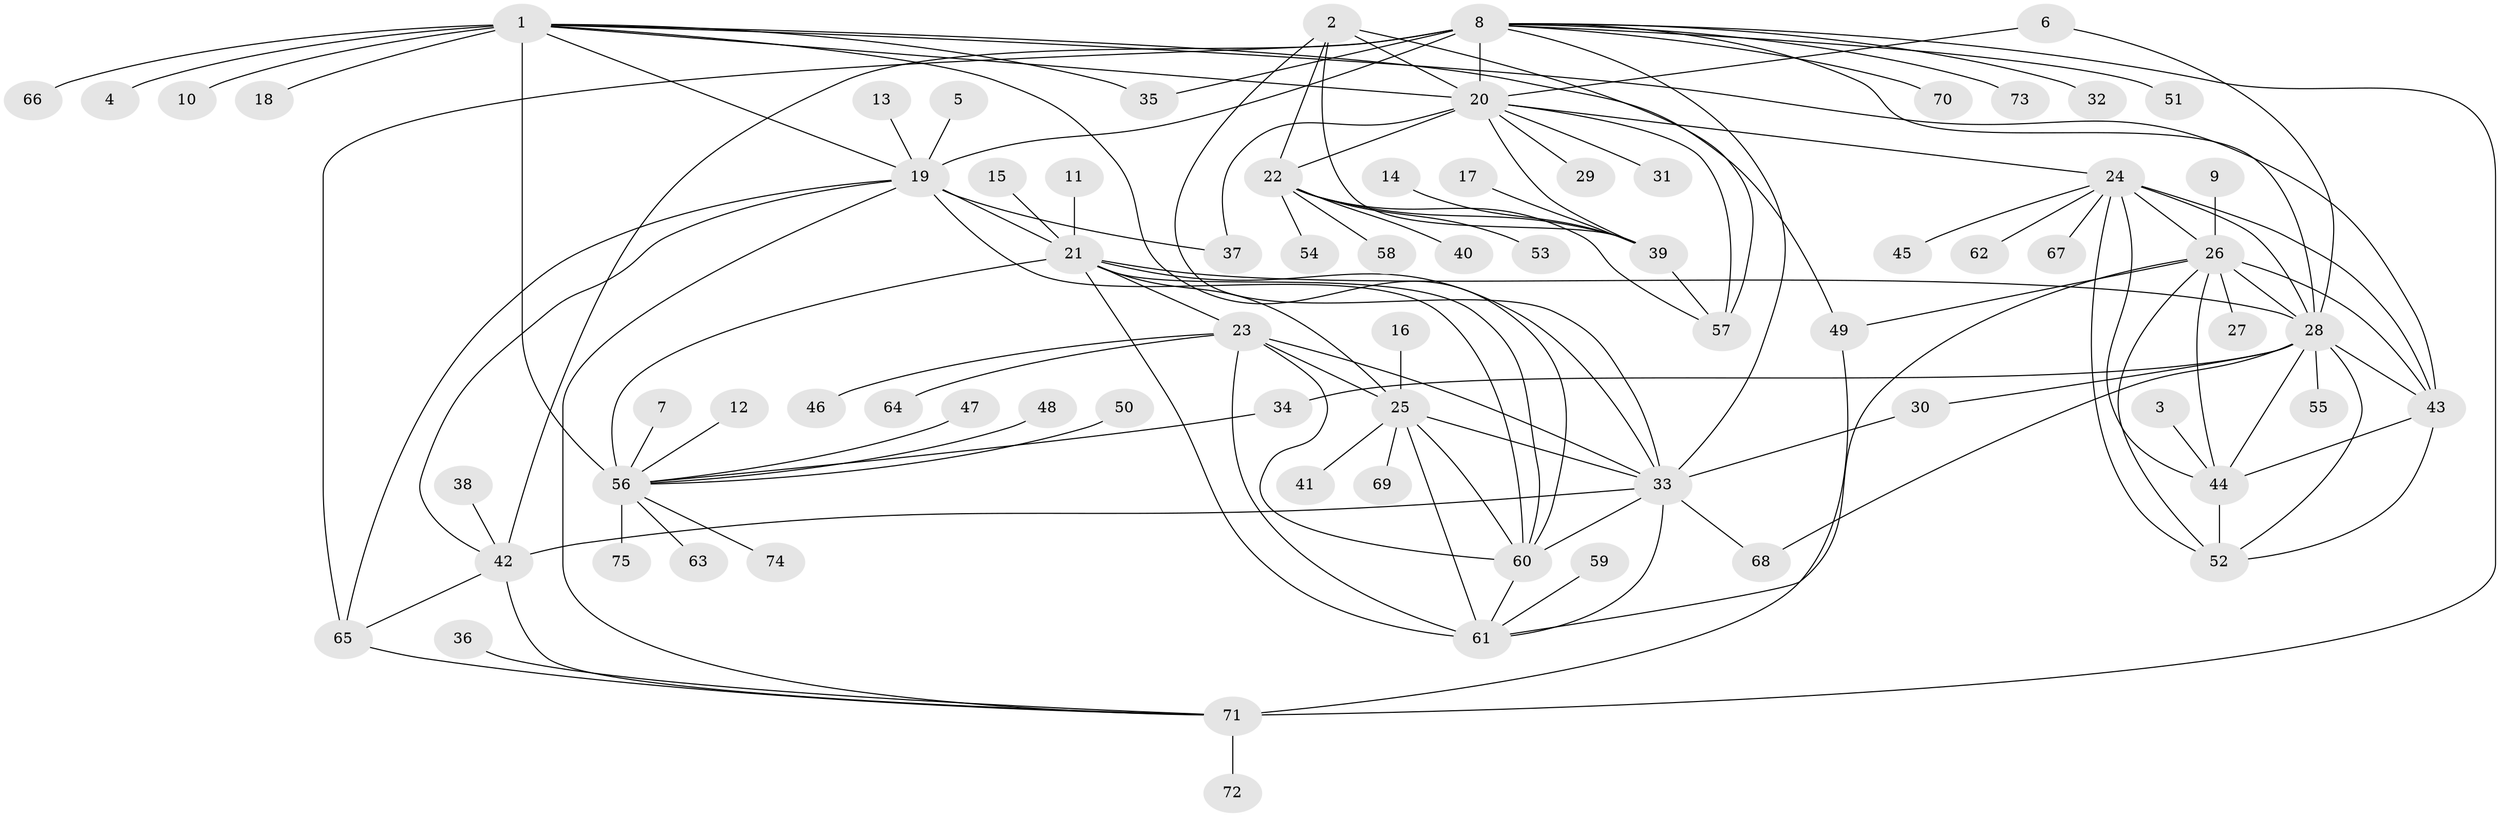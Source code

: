 // original degree distribution, {12: 0.03424657534246575, 11: 0.0136986301369863, 7: 0.0410958904109589, 9: 0.07534246575342465, 6: 0.00684931506849315, 10: 0.0410958904109589, 8: 0.02054794520547945, 13: 0.00684931506849315, 2: 0.1506849315068493, 1: 0.547945205479452, 3: 0.0410958904109589, 4: 0.02054794520547945}
// Generated by graph-tools (version 1.1) at 2025/50/03/09/25 03:50:29]
// undirected, 75 vertices, 125 edges
graph export_dot {
graph [start="1"]
  node [color=gray90,style=filled];
  1;
  2;
  3;
  4;
  5;
  6;
  7;
  8;
  9;
  10;
  11;
  12;
  13;
  14;
  15;
  16;
  17;
  18;
  19;
  20;
  21;
  22;
  23;
  24;
  25;
  26;
  27;
  28;
  29;
  30;
  31;
  32;
  33;
  34;
  35;
  36;
  37;
  38;
  39;
  40;
  41;
  42;
  43;
  44;
  45;
  46;
  47;
  48;
  49;
  50;
  51;
  52;
  53;
  54;
  55;
  56;
  57;
  58;
  59;
  60;
  61;
  62;
  63;
  64;
  65;
  66;
  67;
  68;
  69;
  70;
  71;
  72;
  73;
  74;
  75;
  1 -- 4 [weight=1.0];
  1 -- 10 [weight=1.0];
  1 -- 18 [weight=1.0];
  1 -- 19 [weight=1.0];
  1 -- 20 [weight=1.0];
  1 -- 35 [weight=1.0];
  1 -- 43 [weight=1.0];
  1 -- 49 [weight=1.0];
  1 -- 56 [weight=12.0];
  1 -- 60 [weight=1.0];
  1 -- 66 [weight=1.0];
  2 -- 20 [weight=2.0];
  2 -- 22 [weight=2.0];
  2 -- 33 [weight=1.0];
  2 -- 39 [weight=1.0];
  2 -- 57 [weight=1.0];
  3 -- 44 [weight=1.0];
  5 -- 19 [weight=1.0];
  6 -- 20 [weight=1.0];
  6 -- 28 [weight=1.0];
  7 -- 56 [weight=1.0];
  8 -- 19 [weight=3.0];
  8 -- 20 [weight=1.0];
  8 -- 28 [weight=1.0];
  8 -- 32 [weight=1.0];
  8 -- 33 [weight=2.0];
  8 -- 35 [weight=1.0];
  8 -- 42 [weight=3.0];
  8 -- 51 [weight=1.0];
  8 -- 65 [weight=3.0];
  8 -- 70 [weight=1.0];
  8 -- 71 [weight=3.0];
  8 -- 73 [weight=1.0];
  9 -- 26 [weight=1.0];
  11 -- 21 [weight=1.0];
  12 -- 56 [weight=1.0];
  13 -- 19 [weight=1.0];
  14 -- 39 [weight=1.0];
  15 -- 21 [weight=1.0];
  16 -- 25 [weight=1.0];
  17 -- 39 [weight=1.0];
  19 -- 21 [weight=1.0];
  19 -- 37 [weight=1.0];
  19 -- 42 [weight=1.0];
  19 -- 60 [weight=1.0];
  19 -- 65 [weight=1.0];
  19 -- 71 [weight=1.0];
  20 -- 22 [weight=4.0];
  20 -- 24 [weight=1.0];
  20 -- 29 [weight=1.0];
  20 -- 31 [weight=1.0];
  20 -- 37 [weight=1.0];
  20 -- 39 [weight=2.0];
  20 -- 57 [weight=2.0];
  21 -- 23 [weight=2.0];
  21 -- 25 [weight=2.0];
  21 -- 28 [weight=1.0];
  21 -- 33 [weight=2.0];
  21 -- 56 [weight=1.0];
  21 -- 60 [weight=2.0];
  21 -- 61 [weight=2.0];
  22 -- 39 [weight=2.0];
  22 -- 40 [weight=1.0];
  22 -- 53 [weight=1.0];
  22 -- 54 [weight=1.0];
  22 -- 57 [weight=2.0];
  22 -- 58 [weight=1.0];
  23 -- 25 [weight=1.0];
  23 -- 33 [weight=1.0];
  23 -- 46 [weight=1.0];
  23 -- 60 [weight=1.0];
  23 -- 61 [weight=1.0];
  23 -- 64 [weight=1.0];
  24 -- 26 [weight=1.0];
  24 -- 28 [weight=1.0];
  24 -- 43 [weight=1.0];
  24 -- 44 [weight=1.0];
  24 -- 45 [weight=1.0];
  24 -- 52 [weight=2.0];
  24 -- 62 [weight=1.0];
  24 -- 67 [weight=1.0];
  25 -- 33 [weight=1.0];
  25 -- 41 [weight=1.0];
  25 -- 60 [weight=1.0];
  25 -- 61 [weight=1.0];
  25 -- 69 [weight=1.0];
  26 -- 27 [weight=1.0];
  26 -- 28 [weight=1.0];
  26 -- 43 [weight=1.0];
  26 -- 44 [weight=1.0];
  26 -- 49 [weight=1.0];
  26 -- 52 [weight=2.0];
  26 -- 61 [weight=1.0];
  28 -- 30 [weight=1.0];
  28 -- 34 [weight=1.0];
  28 -- 43 [weight=1.0];
  28 -- 44 [weight=1.0];
  28 -- 52 [weight=2.0];
  28 -- 55 [weight=1.0];
  28 -- 68 [weight=1.0];
  30 -- 33 [weight=1.0];
  33 -- 42 [weight=1.0];
  33 -- 60 [weight=1.0];
  33 -- 61 [weight=1.0];
  33 -- 68 [weight=1.0];
  34 -- 56 [weight=1.0];
  36 -- 71 [weight=1.0];
  38 -- 42 [weight=1.0];
  39 -- 57 [weight=1.0];
  42 -- 65 [weight=1.0];
  42 -- 71 [weight=1.0];
  43 -- 44 [weight=1.0];
  43 -- 52 [weight=2.0];
  44 -- 52 [weight=2.0];
  47 -- 56 [weight=1.0];
  48 -- 56 [weight=1.0];
  49 -- 71 [weight=1.0];
  50 -- 56 [weight=1.0];
  56 -- 63 [weight=1.0];
  56 -- 74 [weight=1.0];
  56 -- 75 [weight=1.0];
  59 -- 61 [weight=1.0];
  60 -- 61 [weight=1.0];
  65 -- 71 [weight=1.0];
  71 -- 72 [weight=1.0];
}

